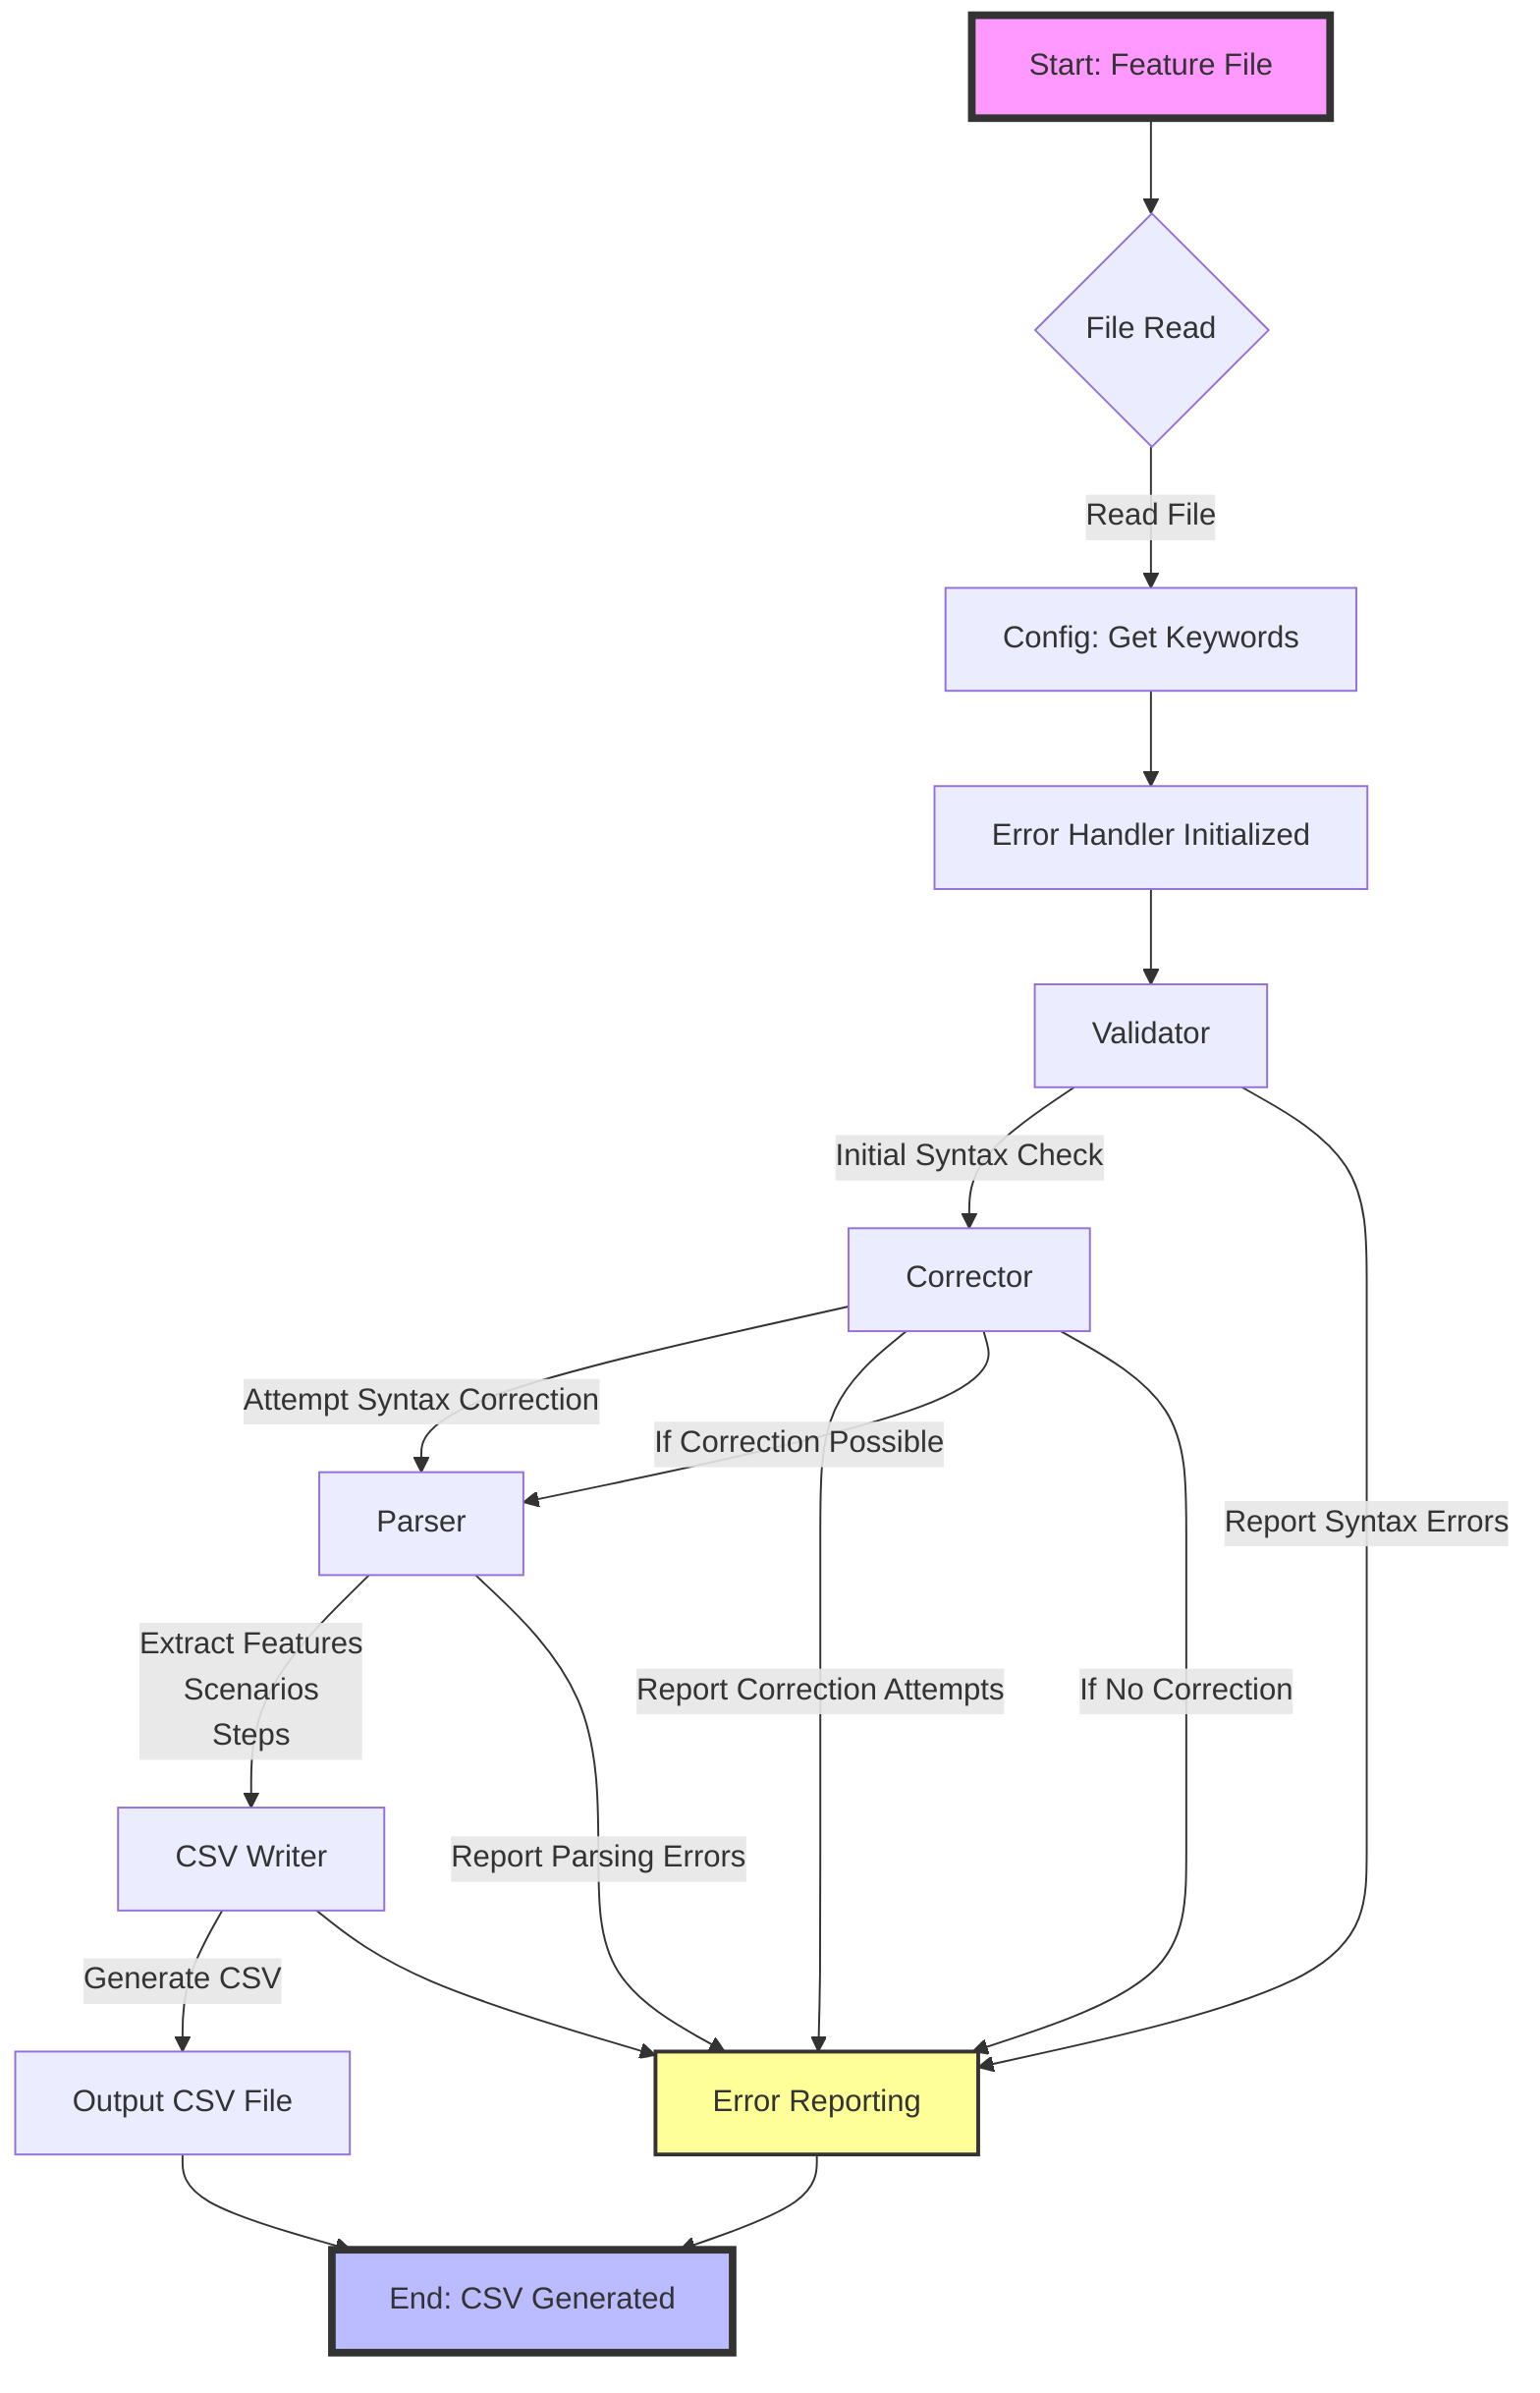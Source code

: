 flowchart TD
    A[Start: Feature File] --> B{File Read}
    B --> |Read File| C[Config: Get Keywords]
    C --> D[Error Handler Initialized]
    D --> E[Validator]
    E --> |Initial Syntax Check| F[Corrector]
    F --> |Attempt Syntax Correction| G[Parser]
    G --> |Extract Features\nScenarios\nSteps| H[CSV Writer]
    H --> |Generate CSV| I[Output CSV File]
    H --> J[Error Reporting]
    
    %% Error Handling Paths
    E --> |Report Syntax Errors| J
    F --> |Report Correction Attempts| J
    G --> |Report Parsing Errors| J
    
    %% Decision Points
    F --> |If Correction Possible| G
    F --> |If No Correction| J
    
    %% Final Outputs
    I --> K[End: CSV Generated]
    J --> K
    
    %% Styling
    style A fill:#f9f,stroke:#333,stroke-width:4px
    style K fill:#bbf,stroke:#333,stroke-width:4px
    style J fill:#ff9,stroke:#333,stroke-width:2px
